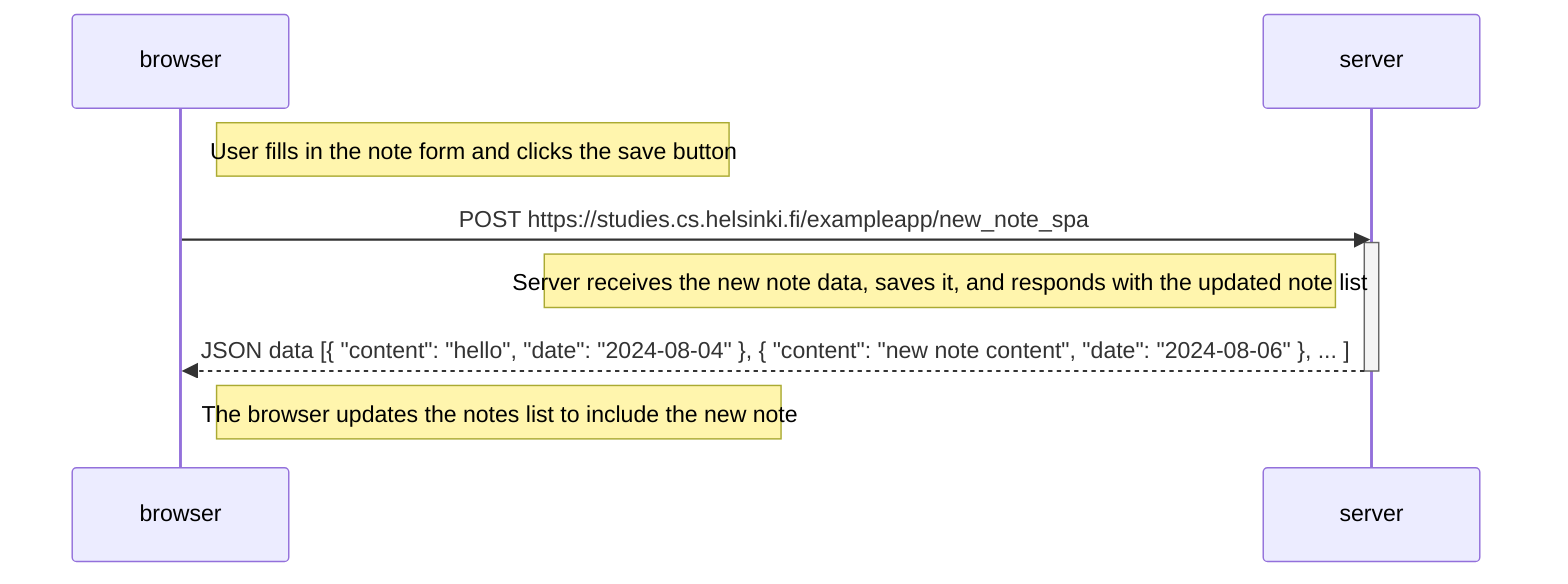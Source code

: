 sequenceDiagram
participant browser
participant server

Note right of browser: User fills in the note form and clicks the save button

browser->>server: POST https://studies.cs.helsinki.fi/exampleapp/new_note_spa
activate server
Note left of server: Server receives the new note data, saves it, and responds with the updated note list
server-->>browser: JSON data [{ "content": "hello", "date": "2024-08-04" }, { "content": "new note content", "date": "2024-08-06" }, ... ]
deactivate server

Note right of browser: The browser updates the notes list to include the new note